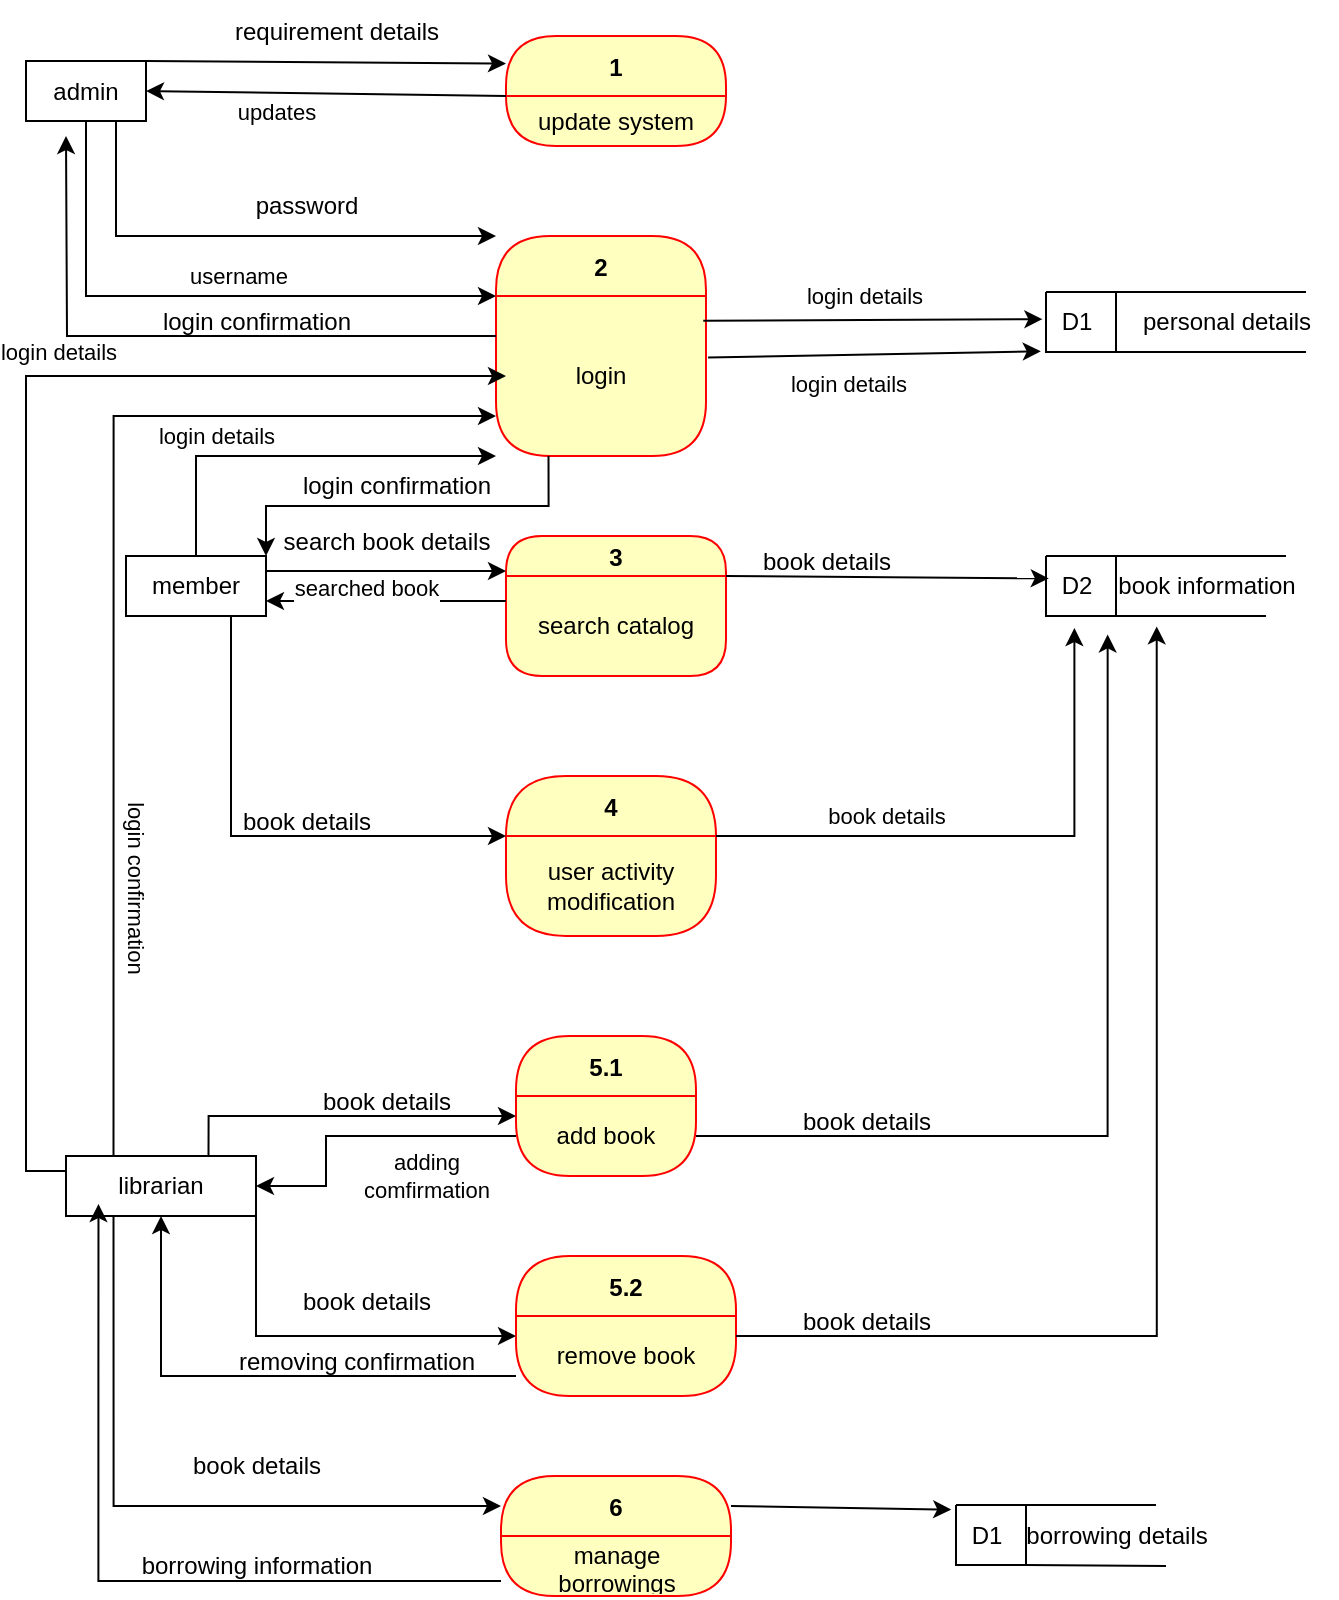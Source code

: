 <mxfile version="23.1.7" type="github">
  <diagram name="Page-1" id="X4xbFDu49ytsVkmAACUm">
    <mxGraphModel dx="1196" dy="535" grid="1" gridSize="10" guides="1" tooltips="1" connect="1" arrows="1" fold="1" page="1" pageScale="1" pageWidth="850" pageHeight="1100" math="0" shadow="0">
      <root>
        <mxCell id="0" />
        <mxCell id="1" parent="0" />
        <mxCell id="rzQ5xSsVj5YRq-RZWF3s-1" value="2" style="swimlane;fontStyle=1;align=center;verticalAlign=middle;childLayout=stackLayout;horizontal=1;startSize=30;horizontalStack=0;resizeParent=0;resizeLast=1;container=0;fontColor=#000000;collapsible=0;rounded=1;arcSize=30;strokeColor=#ff0000;fillColor=#ffffc0;swimlaneFillColor=#ffffc0;dropTarget=0;" vertex="1" parent="1">
          <mxGeometry x="315" y="210" width="105" height="110" as="geometry" />
        </mxCell>
        <mxCell id="rzQ5xSsVj5YRq-RZWF3s-2" value="login" style="text;html=1;strokeColor=none;fillColor=none;align=center;verticalAlign=middle;spacingLeft=4;spacingRight=4;whiteSpace=wrap;overflow=hidden;rotatable=0;fontColor=#000000;" vertex="1" parent="rzQ5xSsVj5YRq-RZWF3s-1">
          <mxGeometry y="30" width="105" height="80" as="geometry" />
        </mxCell>
        <mxCell id="rzQ5xSsVj5YRq-RZWF3s-4" value="6" style="swimlane;fontStyle=1;align=center;verticalAlign=middle;childLayout=stackLayout;horizontal=1;startSize=30;horizontalStack=0;resizeParent=0;resizeLast=1;container=0;fontColor=#000000;collapsible=0;rounded=1;arcSize=30;strokeColor=#ff0000;fillColor=#ffffc0;swimlaneFillColor=#ffffc0;dropTarget=0;" vertex="1" parent="1">
          <mxGeometry x="317.5" y="830" width="115" height="60" as="geometry" />
        </mxCell>
        <mxCell id="rzQ5xSsVj5YRq-RZWF3s-5" value="manage borrowings" style="text;html=1;strokeColor=none;fillColor=none;align=center;verticalAlign=middle;spacingLeft=4;spacingRight=4;whiteSpace=wrap;overflow=hidden;rotatable=0;fontColor=#000000;" vertex="1" parent="rzQ5xSsVj5YRq-RZWF3s-4">
          <mxGeometry y="30" width="115" height="30" as="geometry" />
        </mxCell>
        <mxCell id="rzQ5xSsVj5YRq-RZWF3s-6" value="3" style="swimlane;fontStyle=1;align=center;verticalAlign=middle;childLayout=stackLayout;horizontal=1;startSize=20;horizontalStack=0;resizeParent=0;resizeLast=1;container=0;fontColor=#000000;collapsible=0;rounded=1;arcSize=30;strokeColor=#ff0000;fillColor=#ffffc0;swimlaneFillColor=#ffffc0;dropTarget=0;" vertex="1" parent="1">
          <mxGeometry x="320" y="360" width="110" height="70" as="geometry" />
        </mxCell>
        <mxCell id="rzQ5xSsVj5YRq-RZWF3s-7" value="search catalog" style="text;html=1;strokeColor=none;fillColor=none;align=center;verticalAlign=middle;spacingLeft=4;spacingRight=4;whiteSpace=wrap;overflow=hidden;rotatable=0;fontColor=#000000;" vertex="1" parent="rzQ5xSsVj5YRq-RZWF3s-6">
          <mxGeometry y="20" width="110" height="50" as="geometry" />
        </mxCell>
        <mxCell id="rzQ5xSsVj5YRq-RZWF3s-8" value="1" style="swimlane;fontStyle=1;align=center;verticalAlign=middle;childLayout=stackLayout;horizontal=1;startSize=30;horizontalStack=0;resizeParent=0;resizeLast=1;container=0;fontColor=#000000;collapsible=0;rounded=1;arcSize=30;strokeColor=#ff0000;fillColor=#ffffc0;swimlaneFillColor=#ffffc0;dropTarget=0;" vertex="1" parent="1">
          <mxGeometry x="320" y="110" width="110" height="55" as="geometry" />
        </mxCell>
        <mxCell id="rzQ5xSsVj5YRq-RZWF3s-9" value="update system" style="text;html=1;strokeColor=none;fillColor=none;align=center;verticalAlign=middle;spacingLeft=4;spacingRight=4;whiteSpace=wrap;overflow=hidden;rotatable=0;fontColor=#000000;" vertex="1" parent="rzQ5xSsVj5YRq-RZWF3s-8">
          <mxGeometry y="30" width="110" height="25" as="geometry" />
        </mxCell>
        <mxCell id="rzQ5xSsVj5YRq-RZWF3s-10" value="5.1" style="swimlane;fontStyle=1;align=center;verticalAlign=middle;childLayout=stackLayout;horizontal=1;startSize=30;horizontalStack=0;resizeParent=0;resizeLast=1;container=0;fontColor=#000000;collapsible=0;rounded=1;arcSize=30;strokeColor=#ff0000;fillColor=#ffffc0;swimlaneFillColor=#ffffc0;dropTarget=0;" vertex="1" parent="1">
          <mxGeometry x="325" y="610" width="90" height="70" as="geometry" />
        </mxCell>
        <mxCell id="rzQ5xSsVj5YRq-RZWF3s-11" value="add book" style="text;html=1;strokeColor=none;fillColor=none;align=center;verticalAlign=middle;spacingLeft=4;spacingRight=4;whiteSpace=wrap;overflow=hidden;rotatable=0;fontColor=#000000;" vertex="1" parent="rzQ5xSsVj5YRq-RZWF3s-10">
          <mxGeometry y="30" width="90" height="40" as="geometry" />
        </mxCell>
        <mxCell id="rzQ5xSsVj5YRq-RZWF3s-12" value="5.2" style="swimlane;fontStyle=1;align=center;verticalAlign=middle;childLayout=stackLayout;horizontal=1;startSize=30;horizontalStack=0;resizeParent=0;resizeLast=1;container=0;fontColor=#000000;collapsible=0;rounded=1;arcSize=30;strokeColor=#ff0000;fillColor=#ffffc0;swimlaneFillColor=#ffffc0;dropTarget=0;" vertex="1" parent="1">
          <mxGeometry x="325" y="720" width="110" height="70" as="geometry" />
        </mxCell>
        <mxCell id="rzQ5xSsVj5YRq-RZWF3s-13" value="remove book" style="text;html=1;strokeColor=none;fillColor=none;align=center;verticalAlign=middle;spacingLeft=4;spacingRight=4;whiteSpace=wrap;overflow=hidden;rotatable=0;fontColor=#000000;" vertex="1" parent="rzQ5xSsVj5YRq-RZWF3s-12">
          <mxGeometry y="30" width="110" height="40" as="geometry" />
        </mxCell>
        <mxCell id="rzQ5xSsVj5YRq-RZWF3s-14" value="4" style="swimlane;fontStyle=1;align=center;verticalAlign=middle;childLayout=stackLayout;horizontal=1;startSize=30;horizontalStack=0;resizeParent=0;resizeLast=1;container=0;fontColor=#000000;collapsible=0;rounded=1;arcSize=39;strokeColor=#ff0000;fillColor=#ffffc0;swimlaneFillColor=#ffffc0;dropTarget=0;" vertex="1" parent="1">
          <mxGeometry x="320" y="480" width="105" height="80" as="geometry" />
        </mxCell>
        <mxCell id="rzQ5xSsVj5YRq-RZWF3s-15" value="user activity modification" style="text;html=1;strokeColor=none;fillColor=none;align=center;verticalAlign=middle;spacingLeft=4;spacingRight=4;whiteSpace=wrap;overflow=hidden;rotatable=0;fontColor=#000000;" vertex="1" parent="rzQ5xSsVj5YRq-RZWF3s-14">
          <mxGeometry y="30" width="105" height="50" as="geometry" />
        </mxCell>
        <mxCell id="rzQ5xSsVj5YRq-RZWF3s-95" style="edgeStyle=orthogonalEdgeStyle;rounded=0;orthogonalLoop=1;jettySize=auto;html=1;exitX=0.5;exitY=0;exitDx=0;exitDy=0;entryX=0;entryY=1;entryDx=0;entryDy=0;" edge="1" parent="1" source="rzQ5xSsVj5YRq-RZWF3s-16" target="rzQ5xSsVj5YRq-RZWF3s-2">
          <mxGeometry relative="1" as="geometry">
            <Array as="points">
              <mxPoint x="165" y="320" />
            </Array>
          </mxGeometry>
        </mxCell>
        <mxCell id="rzQ5xSsVj5YRq-RZWF3s-16" value="member" style="html=1;whiteSpace=wrap;" vertex="1" parent="1">
          <mxGeometry x="130" y="370" width="70" height="30" as="geometry" />
        </mxCell>
        <mxCell id="rzQ5xSsVj5YRq-RZWF3s-17" value="admin" style="html=1;whiteSpace=wrap;" vertex="1" parent="1">
          <mxGeometry x="80" y="122.5" width="60" height="30" as="geometry" />
        </mxCell>
        <mxCell id="rzQ5xSsVj5YRq-RZWF3s-97" style="edgeStyle=orthogonalEdgeStyle;rounded=0;orthogonalLoop=1;jettySize=auto;html=1;exitX=0.75;exitY=0;exitDx=0;exitDy=0;entryX=0;entryY=0.25;entryDx=0;entryDy=0;" edge="1" parent="1" source="rzQ5xSsVj5YRq-RZWF3s-19" target="rzQ5xSsVj5YRq-RZWF3s-11">
          <mxGeometry relative="1" as="geometry" />
        </mxCell>
        <mxCell id="rzQ5xSsVj5YRq-RZWF3s-98" style="edgeStyle=orthogonalEdgeStyle;rounded=0;orthogonalLoop=1;jettySize=auto;html=1;exitX=1;exitY=1;exitDx=0;exitDy=0;entryX=0;entryY=0.25;entryDx=0;entryDy=0;" edge="1" parent="1" source="rzQ5xSsVj5YRq-RZWF3s-19" target="rzQ5xSsVj5YRq-RZWF3s-13">
          <mxGeometry relative="1" as="geometry" />
        </mxCell>
        <mxCell id="rzQ5xSsVj5YRq-RZWF3s-99" style="edgeStyle=orthogonalEdgeStyle;rounded=0;orthogonalLoop=1;jettySize=auto;html=1;exitX=0.25;exitY=1;exitDx=0;exitDy=0;entryX=0;entryY=0.25;entryDx=0;entryDy=0;" edge="1" parent="1" source="rzQ5xSsVj5YRq-RZWF3s-19" target="rzQ5xSsVj5YRq-RZWF3s-4">
          <mxGeometry relative="1" as="geometry" />
        </mxCell>
        <mxCell id="rzQ5xSsVj5YRq-RZWF3s-19" value="librarian" style="html=1;whiteSpace=wrap;" vertex="1" parent="1">
          <mxGeometry x="100" y="670" width="95" height="30" as="geometry" />
        </mxCell>
        <mxCell id="rzQ5xSsVj5YRq-RZWF3s-26" value="" style="endArrow=classic;html=1;rounded=0;exitX=1;exitY=0;exitDx=0;exitDy=0;entryX=0;entryY=0.25;entryDx=0;entryDy=0;" edge="1" parent="1" source="rzQ5xSsVj5YRq-RZWF3s-17" target="rzQ5xSsVj5YRq-RZWF3s-8">
          <mxGeometry width="50" height="50" relative="1" as="geometry">
            <mxPoint x="240" y="240" as="sourcePoint" />
            <mxPoint x="290" y="190" as="targetPoint" />
          </mxGeometry>
        </mxCell>
        <mxCell id="rzQ5xSsVj5YRq-RZWF3s-28" value="" style="endArrow=classic;html=1;rounded=0;exitX=0;exitY=0;exitDx=0;exitDy=0;entryX=1;entryY=0.5;entryDx=0;entryDy=0;" edge="1" parent="1" source="rzQ5xSsVj5YRq-RZWF3s-9" target="rzQ5xSsVj5YRq-RZWF3s-17">
          <mxGeometry width="50" height="50" relative="1" as="geometry">
            <mxPoint x="180" y="220" as="sourcePoint" />
            <mxPoint x="230" y="170" as="targetPoint" />
          </mxGeometry>
        </mxCell>
        <mxCell id="rzQ5xSsVj5YRq-RZWF3s-29" value="updates" style="edgeLabel;html=1;align=center;verticalAlign=middle;resizable=0;points=[];" vertex="1" connectable="0" parent="rzQ5xSsVj5YRq-RZWF3s-28">
          <mxGeometry x="0.277" y="-6" relative="1" as="geometry">
            <mxPoint y="15" as="offset" />
          </mxGeometry>
        </mxCell>
        <mxCell id="rzQ5xSsVj5YRq-RZWF3s-35" value="" style="swimlane;startSize=0;" vertex="1" parent="1">
          <mxGeometry x="590" y="238" width="35" height="30" as="geometry" />
        </mxCell>
        <mxCell id="rzQ5xSsVj5YRq-RZWF3s-36" value="D1" style="text;html=1;align=center;verticalAlign=middle;resizable=0;points=[];autosize=1;strokeColor=none;fillColor=none;" vertex="1" parent="rzQ5xSsVj5YRq-RZWF3s-35">
          <mxGeometry x="-5" width="40" height="30" as="geometry" />
        </mxCell>
        <mxCell id="rzQ5xSsVj5YRq-RZWF3s-38" value="" style="endArrow=none;html=1;rounded=0;exitX=1;exitY=1;exitDx=0;exitDy=0;" edge="1" parent="1" source="rzQ5xSsVj5YRq-RZWF3s-35">
          <mxGeometry width="50" height="50" relative="1" as="geometry">
            <mxPoint x="640" y="308" as="sourcePoint" />
            <mxPoint x="720" y="268" as="targetPoint" />
          </mxGeometry>
        </mxCell>
        <mxCell id="rzQ5xSsVj5YRq-RZWF3s-39" value="" style="swimlane;startSize=0;" vertex="1" parent="1">
          <mxGeometry x="590" y="370" width="35" height="30" as="geometry" />
        </mxCell>
        <mxCell id="rzQ5xSsVj5YRq-RZWF3s-40" value="D2" style="text;html=1;align=center;verticalAlign=middle;resizable=0;points=[];autosize=1;strokeColor=none;fillColor=none;" vertex="1" parent="rzQ5xSsVj5YRq-RZWF3s-39">
          <mxGeometry x="-5" width="40" height="30" as="geometry" />
        </mxCell>
        <mxCell id="rzQ5xSsVj5YRq-RZWF3s-43" value="" style="swimlane;startSize=0;" vertex="1" parent="1">
          <mxGeometry x="545" y="844.5" width="35" height="30" as="geometry" />
        </mxCell>
        <mxCell id="rzQ5xSsVj5YRq-RZWF3s-44" value="D1" style="text;html=1;align=center;verticalAlign=middle;resizable=0;points=[];autosize=1;strokeColor=none;fillColor=none;" vertex="1" parent="rzQ5xSsVj5YRq-RZWF3s-43">
          <mxGeometry x="-5" width="40" height="30" as="geometry" />
        </mxCell>
        <mxCell id="rzQ5xSsVj5YRq-RZWF3s-45" value="" style="endArrow=none;html=1;rounded=0;exitX=1;exitY=0;exitDx=0;exitDy=0;" edge="1" parent="1" source="rzQ5xSsVj5YRq-RZWF3s-43">
          <mxGeometry width="50" height="50" relative="1" as="geometry">
            <mxPoint x="595" y="864.5" as="sourcePoint" />
            <mxPoint x="645" y="844.5" as="targetPoint" />
          </mxGeometry>
        </mxCell>
        <mxCell id="rzQ5xSsVj5YRq-RZWF3s-47" value="" style="endArrow=classic;html=1;rounded=0;exitX=0.987;exitY=0.155;exitDx=0;exitDy=0;entryX=0.08;entryY=0.453;entryDx=0;entryDy=0;entryPerimeter=0;exitPerimeter=0;" edge="1" parent="1" source="rzQ5xSsVj5YRq-RZWF3s-2" target="rzQ5xSsVj5YRq-RZWF3s-36">
          <mxGeometry width="50" height="50" relative="1" as="geometry">
            <mxPoint x="480" y="160" as="sourcePoint" />
            <mxPoint x="570.6" y="136.41" as="targetPoint" />
          </mxGeometry>
        </mxCell>
        <mxCell id="rzQ5xSsVj5YRq-RZWF3s-55" value="login details" style="edgeLabel;html=1;align=center;verticalAlign=middle;resizable=0;points=[];" vertex="1" connectable="0" parent="rzQ5xSsVj5YRq-RZWF3s-47">
          <mxGeometry x="-0.089" y="7" relative="1" as="geometry">
            <mxPoint x="3" y="-5" as="offset" />
          </mxGeometry>
        </mxCell>
        <mxCell id="rzQ5xSsVj5YRq-RZWF3s-51" value="" style="endArrow=classic;html=1;rounded=0;exitX=0.75;exitY=1;exitDx=0;exitDy=0;entryX=0;entryY=0;entryDx=0;entryDy=0;edgeStyle=orthogonalEdgeStyle;" edge="1" parent="1" source="rzQ5xSsVj5YRq-RZWF3s-17" target="rzQ5xSsVj5YRq-RZWF3s-1">
          <mxGeometry width="50" height="50" relative="1" as="geometry">
            <mxPoint x="140" y="260" as="sourcePoint" />
            <mxPoint x="190" y="210" as="targetPoint" />
            <Array as="points">
              <mxPoint x="125" y="210" />
            </Array>
          </mxGeometry>
        </mxCell>
        <mxCell id="rzQ5xSsVj5YRq-RZWF3s-52" value="requirement details" style="text;html=1;align=center;verticalAlign=middle;resizable=0;points=[];autosize=1;strokeColor=none;fillColor=none;" vertex="1" parent="1">
          <mxGeometry x="170" y="92.5" width="130" height="30" as="geometry" />
        </mxCell>
        <mxCell id="rzQ5xSsVj5YRq-RZWF3s-57" value="" style="endArrow=none;html=1;rounded=0;exitX=1;exitY=0;exitDx=0;exitDy=0;" edge="1" parent="1" source="rzQ5xSsVj5YRq-RZWF3s-35">
          <mxGeometry width="50" height="50" relative="1" as="geometry">
            <mxPoint x="625" y="238" as="sourcePoint" />
            <mxPoint x="720" y="238" as="targetPoint" />
            <Array as="points" />
          </mxGeometry>
        </mxCell>
        <mxCell id="rzQ5xSsVj5YRq-RZWF3s-56" value="personal details" style="text;html=1;align=center;verticalAlign=middle;resizable=0;points=[];autosize=1;strokeColor=none;fillColor=none;" vertex="1" parent="1">
          <mxGeometry x="625" y="238" width="110" height="30" as="geometry" />
        </mxCell>
        <mxCell id="rzQ5xSsVj5YRq-RZWF3s-58" value="" style="endArrow=classic;html=1;rounded=0;exitX=0.5;exitY=1;exitDx=0;exitDy=0;entryX=0;entryY=0;entryDx=0;entryDy=0;edgeStyle=orthogonalEdgeStyle;" edge="1" parent="1" source="rzQ5xSsVj5YRq-RZWF3s-17" target="rzQ5xSsVj5YRq-RZWF3s-2">
          <mxGeometry width="50" height="50" relative="1" as="geometry">
            <mxPoint x="90" y="360" as="sourcePoint" />
            <mxPoint x="140" y="310" as="targetPoint" />
            <Array as="points">
              <mxPoint x="110" y="240" />
            </Array>
          </mxGeometry>
        </mxCell>
        <mxCell id="rzQ5xSsVj5YRq-RZWF3s-59" value="username" style="edgeLabel;html=1;align=center;verticalAlign=middle;resizable=0;points=[];" vertex="1" connectable="0" parent="rzQ5xSsVj5YRq-RZWF3s-58">
          <mxGeometry x="0.122" y="-4" relative="1" as="geometry">
            <mxPoint x="-1" y="-14" as="offset" />
          </mxGeometry>
        </mxCell>
        <mxCell id="rzQ5xSsVj5YRq-RZWF3s-60" value="" style="endArrow=classic;html=1;rounded=0;exitX=0.75;exitY=1;exitDx=0;exitDy=0;entryX=0;entryY=0;entryDx=0;entryDy=0;edgeStyle=orthogonalEdgeStyle;" edge="1" parent="1" source="rzQ5xSsVj5YRq-RZWF3s-16" target="rzQ5xSsVj5YRq-RZWF3s-15">
          <mxGeometry width="50" height="50" relative="1" as="geometry">
            <mxPoint x="195" y="490" as="sourcePoint" />
            <mxPoint x="245" y="440" as="targetPoint" />
            <Array as="points">
              <mxPoint x="183" y="510" />
            </Array>
          </mxGeometry>
        </mxCell>
        <mxCell id="rzQ5xSsVj5YRq-RZWF3s-63" value="" style="endArrow=classic;html=1;rounded=0;exitX=0.25;exitY=0;exitDx=0;exitDy=0;entryX=0;entryY=0.75;entryDx=0;entryDy=0;edgeStyle=orthogonalEdgeStyle;" edge="1" parent="1" source="rzQ5xSsVj5YRq-RZWF3s-19" target="rzQ5xSsVj5YRq-RZWF3s-2">
          <mxGeometry width="50" height="50" relative="1" as="geometry">
            <mxPoint x="140" y="350" as="sourcePoint" />
            <mxPoint x="190" y="300" as="targetPoint" />
          </mxGeometry>
        </mxCell>
        <mxCell id="rzQ5xSsVj5YRq-RZWF3s-64" value="login confirmation" style="edgeLabel;html=1;align=center;verticalAlign=middle;resizable=0;points=[];rotation=90;" vertex="1" connectable="0" parent="rzQ5xSsVj5YRq-RZWF3s-63">
          <mxGeometry x="0.129" y="-4" relative="1" as="geometry">
            <mxPoint x="7" y="182" as="offset" />
          </mxGeometry>
        </mxCell>
        <mxCell id="rzQ5xSsVj5YRq-RZWF3s-96" value="login details" style="edgeLabel;html=1;align=center;verticalAlign=middle;resizable=0;points=[];" vertex="1" connectable="0" parent="rzQ5xSsVj5YRq-RZWF3s-63">
          <mxGeometry x="0.498" y="-10" relative="1" as="geometry">
            <mxPoint as="offset" />
          </mxGeometry>
        </mxCell>
        <mxCell id="rzQ5xSsVj5YRq-RZWF3s-65" value="" style="endArrow=classic;html=1;rounded=0;exitX=0.25;exitY=1;exitDx=0;exitDy=0;entryX=1;entryY=0;entryDx=0;entryDy=0;edgeStyle=orthogonalEdgeStyle;" edge="1" parent="1" source="rzQ5xSsVj5YRq-RZWF3s-2" target="rzQ5xSsVj5YRq-RZWF3s-16">
          <mxGeometry width="50" height="50" relative="1" as="geometry">
            <mxPoint x="240" y="370" as="sourcePoint" />
            <mxPoint x="290" y="320" as="targetPoint" />
          </mxGeometry>
        </mxCell>
        <mxCell id="rzQ5xSsVj5YRq-RZWF3s-66" value="login confirmation" style="text;html=1;align=center;verticalAlign=middle;resizable=0;points=[];autosize=1;strokeColor=none;fillColor=none;" vertex="1" parent="1">
          <mxGeometry x="205" y="320" width="120" height="30" as="geometry" />
        </mxCell>
        <mxCell id="rzQ5xSsVj5YRq-RZWF3s-67" style="rounded=0;orthogonalLoop=1;jettySize=auto;html=1;exitX=1.01;exitY=0.385;exitDx=0;exitDy=0;entryX=0.06;entryY=0.987;entryDx=0;entryDy=0;entryPerimeter=0;exitPerimeter=0;" edge="1" parent="1" source="rzQ5xSsVj5YRq-RZWF3s-2" target="rzQ5xSsVj5YRq-RZWF3s-36">
          <mxGeometry relative="1" as="geometry" />
        </mxCell>
        <mxCell id="rzQ5xSsVj5YRq-RZWF3s-68" value="login details" style="edgeLabel;html=1;align=center;verticalAlign=middle;resizable=0;points=[];" vertex="1" connectable="0" parent="rzQ5xSsVj5YRq-RZWF3s-67">
          <mxGeometry x="-0.163" y="-2" relative="1" as="geometry">
            <mxPoint y="12" as="offset" />
          </mxGeometry>
        </mxCell>
        <mxCell id="rzQ5xSsVj5YRq-RZWF3s-69" style="rounded=0;orthogonalLoop=1;jettySize=auto;html=1;exitX=1;exitY=0.25;exitDx=0;exitDy=0;entryX=0;entryY=0.25;entryDx=0;entryDy=0;" edge="1" parent="1" source="rzQ5xSsVj5YRq-RZWF3s-16" target="rzQ5xSsVj5YRq-RZWF3s-6">
          <mxGeometry relative="1" as="geometry" />
        </mxCell>
        <mxCell id="rzQ5xSsVj5YRq-RZWF3s-70" value="search book details" style="text;html=1;align=center;verticalAlign=middle;resizable=0;points=[];autosize=1;strokeColor=none;fillColor=none;" vertex="1" parent="1">
          <mxGeometry x="195" y="348" width="130" height="30" as="geometry" />
        </mxCell>
        <mxCell id="rzQ5xSsVj5YRq-RZWF3s-76" value="" style="endArrow=none;html=1;rounded=0;" edge="1" parent="1">
          <mxGeometry width="50" height="50" relative="1" as="geometry">
            <mxPoint x="620" y="400" as="sourcePoint" />
            <mxPoint x="700" y="400" as="targetPoint" />
          </mxGeometry>
        </mxCell>
        <mxCell id="rzQ5xSsVj5YRq-RZWF3s-78" value="" style="endArrow=none;html=1;rounded=0;exitX=1;exitY=0;exitDx=0;exitDy=0;" edge="1" parent="1" source="rzQ5xSsVj5YRq-RZWF3s-39">
          <mxGeometry width="50" height="50" relative="1" as="geometry">
            <mxPoint x="625" y="370" as="sourcePoint" />
            <mxPoint x="710" y="370" as="targetPoint" />
          </mxGeometry>
        </mxCell>
        <mxCell id="rzQ5xSsVj5YRq-RZWF3s-71" value="book information" style="text;html=1;align=center;verticalAlign=middle;resizable=0;points=[];autosize=1;strokeColor=none;fillColor=none;" vertex="1" parent="1">
          <mxGeometry x="615" y="370" width="110" height="30" as="geometry" />
        </mxCell>
        <mxCell id="rzQ5xSsVj5YRq-RZWF3s-79" style="rounded=0;orthogonalLoop=1;jettySize=auto;html=1;exitX=1;exitY=0;exitDx=0;exitDy=0;entryX=0.16;entryY=0.373;entryDx=0;entryDy=0;entryPerimeter=0;" edge="1" parent="1" source="rzQ5xSsVj5YRq-RZWF3s-7" target="rzQ5xSsVj5YRq-RZWF3s-40">
          <mxGeometry relative="1" as="geometry" />
        </mxCell>
        <mxCell id="rzQ5xSsVj5YRq-RZWF3s-80" value="book details" style="text;html=1;align=center;verticalAlign=middle;resizable=0;points=[];autosize=1;strokeColor=none;fillColor=none;" vertex="1" parent="1">
          <mxGeometry x="435" y="358" width="90" height="30" as="geometry" />
        </mxCell>
        <mxCell id="rzQ5xSsVj5YRq-RZWF3s-81" style="edgeStyle=orthogonalEdgeStyle;rounded=0;orthogonalLoop=1;jettySize=auto;html=1;exitX=0;exitY=0.25;exitDx=0;exitDy=0;entryX=1;entryY=0.75;entryDx=0;entryDy=0;" edge="1" parent="1" source="rzQ5xSsVj5YRq-RZWF3s-7" target="rzQ5xSsVj5YRq-RZWF3s-16">
          <mxGeometry relative="1" as="geometry" />
        </mxCell>
        <mxCell id="rzQ5xSsVj5YRq-RZWF3s-82" value="searched book" style="edgeLabel;html=1;align=center;verticalAlign=middle;resizable=0;points=[];" vertex="1" connectable="0" parent="rzQ5xSsVj5YRq-RZWF3s-81">
          <mxGeometry x="0.367" y="-5" relative="1" as="geometry">
            <mxPoint x="12" y="-2" as="offset" />
          </mxGeometry>
        </mxCell>
        <mxCell id="rzQ5xSsVj5YRq-RZWF3s-84" value="book details" style="text;html=1;align=center;verticalAlign=middle;resizable=0;points=[];autosize=1;strokeColor=none;fillColor=none;" vertex="1" parent="1">
          <mxGeometry x="175" y="488" width="90" height="30" as="geometry" />
        </mxCell>
        <mxCell id="rzQ5xSsVj5YRq-RZWF3s-85" value="" style="endArrow=classic;html=1;rounded=0;exitX=1;exitY=0;exitDx=0;exitDy=0;entryX=0.48;entryY=1.2;entryDx=0;entryDy=0;entryPerimeter=0;edgeStyle=orthogonalEdgeStyle;" edge="1" parent="1" source="rzQ5xSsVj5YRq-RZWF3s-15" target="rzQ5xSsVj5YRq-RZWF3s-40">
          <mxGeometry width="50" height="50" relative="1" as="geometry">
            <mxPoint x="470" y="540" as="sourcePoint" />
            <mxPoint x="520" y="490" as="targetPoint" />
            <Array as="points">
              <mxPoint x="604" y="510" />
            </Array>
          </mxGeometry>
        </mxCell>
        <mxCell id="rzQ5xSsVj5YRq-RZWF3s-86" value="book details" style="edgeLabel;html=1;align=center;verticalAlign=middle;resizable=0;points=[];" vertex="1" connectable="0" parent="rzQ5xSsVj5YRq-RZWF3s-85">
          <mxGeometry x="-0.541" y="5" relative="1" as="geometry">
            <mxPoint x="20" y="-5" as="offset" />
          </mxGeometry>
        </mxCell>
        <mxCell id="rzQ5xSsVj5YRq-RZWF3s-27" value="password" style="text;html=1;align=center;verticalAlign=middle;resizable=0;points=[];autosize=1;strokeColor=none;fillColor=none;" vertex="1" parent="1">
          <mxGeometry x="185" y="180" width="70" height="30" as="geometry" />
        </mxCell>
        <mxCell id="rzQ5xSsVj5YRq-RZWF3s-91" value="" style="endArrow=classic;html=1;rounded=0;exitX=0;exitY=0.25;exitDx=0;exitDy=0;edgeStyle=orthogonalEdgeStyle;" edge="1" parent="1" source="rzQ5xSsVj5YRq-RZWF3s-2">
          <mxGeometry width="50" height="50" relative="1" as="geometry">
            <mxPoint x="315" y="260" as="sourcePoint" />
            <mxPoint x="100" y="160" as="targetPoint" />
          </mxGeometry>
        </mxCell>
        <mxCell id="rzQ5xSsVj5YRq-RZWF3s-62" value="login confirmation" style="text;html=1;align=center;verticalAlign=middle;resizable=0;points=[];autosize=1;strokeColor=none;fillColor=none;" vertex="1" parent="1">
          <mxGeometry x="135" y="238" width="120" height="30" as="geometry" />
        </mxCell>
        <mxCell id="rzQ5xSsVj5YRq-RZWF3s-92" value="" style="endArrow=classic;html=1;rounded=0;exitX=0;exitY=0.25;exitDx=0;exitDy=0;edgeStyle=orthogonalEdgeStyle;" edge="1" parent="1" source="rzQ5xSsVj5YRq-RZWF3s-19">
          <mxGeometry width="50" height="50" relative="1" as="geometry">
            <mxPoint y="600" as="sourcePoint" />
            <mxPoint x="320" y="280" as="targetPoint" />
            <Array as="points">
              <mxPoint x="80" y="678" />
              <mxPoint x="80" y="280" />
            </Array>
          </mxGeometry>
        </mxCell>
        <mxCell id="rzQ5xSsVj5YRq-RZWF3s-93" value="login details" style="edgeLabel;html=1;align=center;verticalAlign=middle;resizable=0;points=[];" vertex="1" connectable="0" parent="rzQ5xSsVj5YRq-RZWF3s-92">
          <mxGeometry x="0.302" y="7" relative="1" as="geometry">
            <mxPoint x="5" y="-5" as="offset" />
          </mxGeometry>
        </mxCell>
        <mxCell id="rzQ5xSsVj5YRq-RZWF3s-100" value="book details" style="text;html=1;align=center;verticalAlign=middle;resizable=0;points=[];autosize=1;strokeColor=none;fillColor=none;" vertex="1" parent="1">
          <mxGeometry x="215" y="628" width="90" height="30" as="geometry" />
        </mxCell>
        <mxCell id="rzQ5xSsVj5YRq-RZWF3s-101" value="book details" style="text;html=1;align=center;verticalAlign=middle;resizable=0;points=[];autosize=1;strokeColor=none;fillColor=none;" vertex="1" parent="1">
          <mxGeometry x="205" y="728" width="90" height="30" as="geometry" />
        </mxCell>
        <mxCell id="rzQ5xSsVj5YRq-RZWF3s-102" style="edgeStyle=orthogonalEdgeStyle;rounded=0;orthogonalLoop=1;jettySize=auto;html=1;exitX=0;exitY=0.5;exitDx=0;exitDy=0;entryX=1;entryY=0.5;entryDx=0;entryDy=0;" edge="1" parent="1" source="rzQ5xSsVj5YRq-RZWF3s-11" target="rzQ5xSsVj5YRq-RZWF3s-19">
          <mxGeometry relative="1" as="geometry">
            <Array as="points">
              <mxPoint x="230" y="660" />
              <mxPoint x="230" y="685" />
            </Array>
          </mxGeometry>
        </mxCell>
        <mxCell id="rzQ5xSsVj5YRq-RZWF3s-103" value="adding &lt;br&gt;comfirmation" style="edgeLabel;html=1;align=center;verticalAlign=middle;resizable=0;points=[];" vertex="1" connectable="0" parent="rzQ5xSsVj5YRq-RZWF3s-102">
          <mxGeometry x="-0.19" y="9" relative="1" as="geometry">
            <mxPoint x="18" y="11" as="offset" />
          </mxGeometry>
        </mxCell>
        <mxCell id="rzQ5xSsVj5YRq-RZWF3s-106" value="" style="edgeStyle=orthogonalEdgeStyle;rounded=0;orthogonalLoop=1;jettySize=auto;html=1;exitX=0;exitY=0.75;exitDx=0;exitDy=0;entryX=0.5;entryY=1;entryDx=0;entryDy=0;" edge="1" parent="1" source="rzQ5xSsVj5YRq-RZWF3s-13" target="rzQ5xSsVj5YRq-RZWF3s-19">
          <mxGeometry relative="1" as="geometry">
            <mxPoint x="325" y="780" as="sourcePoint" />
            <mxPoint x="171" y="700" as="targetPoint" />
          </mxGeometry>
        </mxCell>
        <mxCell id="rzQ5xSsVj5YRq-RZWF3s-105" value="removing confirmation" style="text;html=1;align=center;verticalAlign=middle;resizable=0;points=[];autosize=1;strokeColor=none;fillColor=none;" vertex="1" parent="1">
          <mxGeometry x="175" y="758" width="140" height="30" as="geometry" />
        </mxCell>
        <mxCell id="rzQ5xSsVj5YRq-RZWF3s-107" value="book details" style="text;html=1;align=center;verticalAlign=middle;resizable=0;points=[];autosize=1;strokeColor=none;fillColor=none;" vertex="1" parent="1">
          <mxGeometry x="150" y="810" width="90" height="30" as="geometry" />
        </mxCell>
        <mxCell id="rzQ5xSsVj5YRq-RZWF3s-108" style="edgeStyle=orthogonalEdgeStyle;rounded=0;orthogonalLoop=1;jettySize=auto;html=1;exitX=0;exitY=0.75;exitDx=0;exitDy=0;entryX=0.171;entryY=0.8;entryDx=0;entryDy=0;entryPerimeter=0;" edge="1" parent="1" source="rzQ5xSsVj5YRq-RZWF3s-5" target="rzQ5xSsVj5YRq-RZWF3s-19">
          <mxGeometry relative="1" as="geometry" />
        </mxCell>
        <mxCell id="rzQ5xSsVj5YRq-RZWF3s-109" value="borrowing information" style="text;html=1;align=center;verticalAlign=middle;resizable=0;points=[];autosize=1;strokeColor=none;fillColor=none;" vertex="1" parent="1">
          <mxGeometry x="125" y="860" width="140" height="30" as="geometry" />
        </mxCell>
        <mxCell id="rzQ5xSsVj5YRq-RZWF3s-110" style="edgeStyle=orthogonalEdgeStyle;rounded=0;orthogonalLoop=1;jettySize=auto;html=1;exitX=1;exitY=0.5;exitDx=0;exitDy=0;entryX=0.053;entryY=1.307;entryDx=0;entryDy=0;entryPerimeter=0;" edge="1" parent="1" source="rzQ5xSsVj5YRq-RZWF3s-11" target="rzQ5xSsVj5YRq-RZWF3s-71">
          <mxGeometry relative="1" as="geometry" />
        </mxCell>
        <mxCell id="rzQ5xSsVj5YRq-RZWF3s-111" style="edgeStyle=orthogonalEdgeStyle;rounded=0;orthogonalLoop=1;jettySize=auto;html=1;exitX=1;exitY=0.25;exitDx=0;exitDy=0;entryX=0.276;entryY=1.173;entryDx=0;entryDy=0;entryPerimeter=0;" edge="1" parent="1" source="rzQ5xSsVj5YRq-RZWF3s-13" target="rzQ5xSsVj5YRq-RZWF3s-71">
          <mxGeometry relative="1" as="geometry" />
        </mxCell>
        <mxCell id="rzQ5xSsVj5YRq-RZWF3s-112" value="book details" style="text;html=1;align=center;verticalAlign=middle;resizable=0;points=[];autosize=1;strokeColor=none;fillColor=none;" vertex="1" parent="1">
          <mxGeometry x="455" y="638" width="90" height="30" as="geometry" />
        </mxCell>
        <mxCell id="rzQ5xSsVj5YRq-RZWF3s-113" value="book details" style="text;html=1;align=center;verticalAlign=middle;resizable=0;points=[];autosize=1;strokeColor=none;fillColor=none;" vertex="1" parent="1">
          <mxGeometry x="455" y="738" width="90" height="30" as="geometry" />
        </mxCell>
        <mxCell id="rzQ5xSsVj5YRq-RZWF3s-114" style="rounded=0;orthogonalLoop=1;jettySize=auto;html=1;exitX=1;exitY=0.25;exitDx=0;exitDy=0;entryX=0.065;entryY=0.077;entryDx=0;entryDy=0;entryPerimeter=0;" edge="1" parent="1" source="rzQ5xSsVj5YRq-RZWF3s-4" target="rzQ5xSsVj5YRq-RZWF3s-44">
          <mxGeometry relative="1" as="geometry" />
        </mxCell>
        <mxCell id="rzQ5xSsVj5YRq-RZWF3s-116" value="" style="endArrow=none;html=1;rounded=0;exitX=1;exitY=1;exitDx=0;exitDy=0;" edge="1" parent="1" source="rzQ5xSsVj5YRq-RZWF3s-43">
          <mxGeometry width="50" height="50" relative="1" as="geometry">
            <mxPoint x="580" y="875" as="sourcePoint" />
            <mxPoint x="650" y="875" as="targetPoint" />
          </mxGeometry>
        </mxCell>
        <mxCell id="rzQ5xSsVj5YRq-RZWF3s-115" value="borrowing details" style="text;html=1;align=center;verticalAlign=middle;resizable=0;points=[];autosize=1;strokeColor=none;fillColor=none;" vertex="1" parent="1">
          <mxGeometry x="570" y="845" width="110" height="30" as="geometry" />
        </mxCell>
      </root>
    </mxGraphModel>
  </diagram>
</mxfile>
